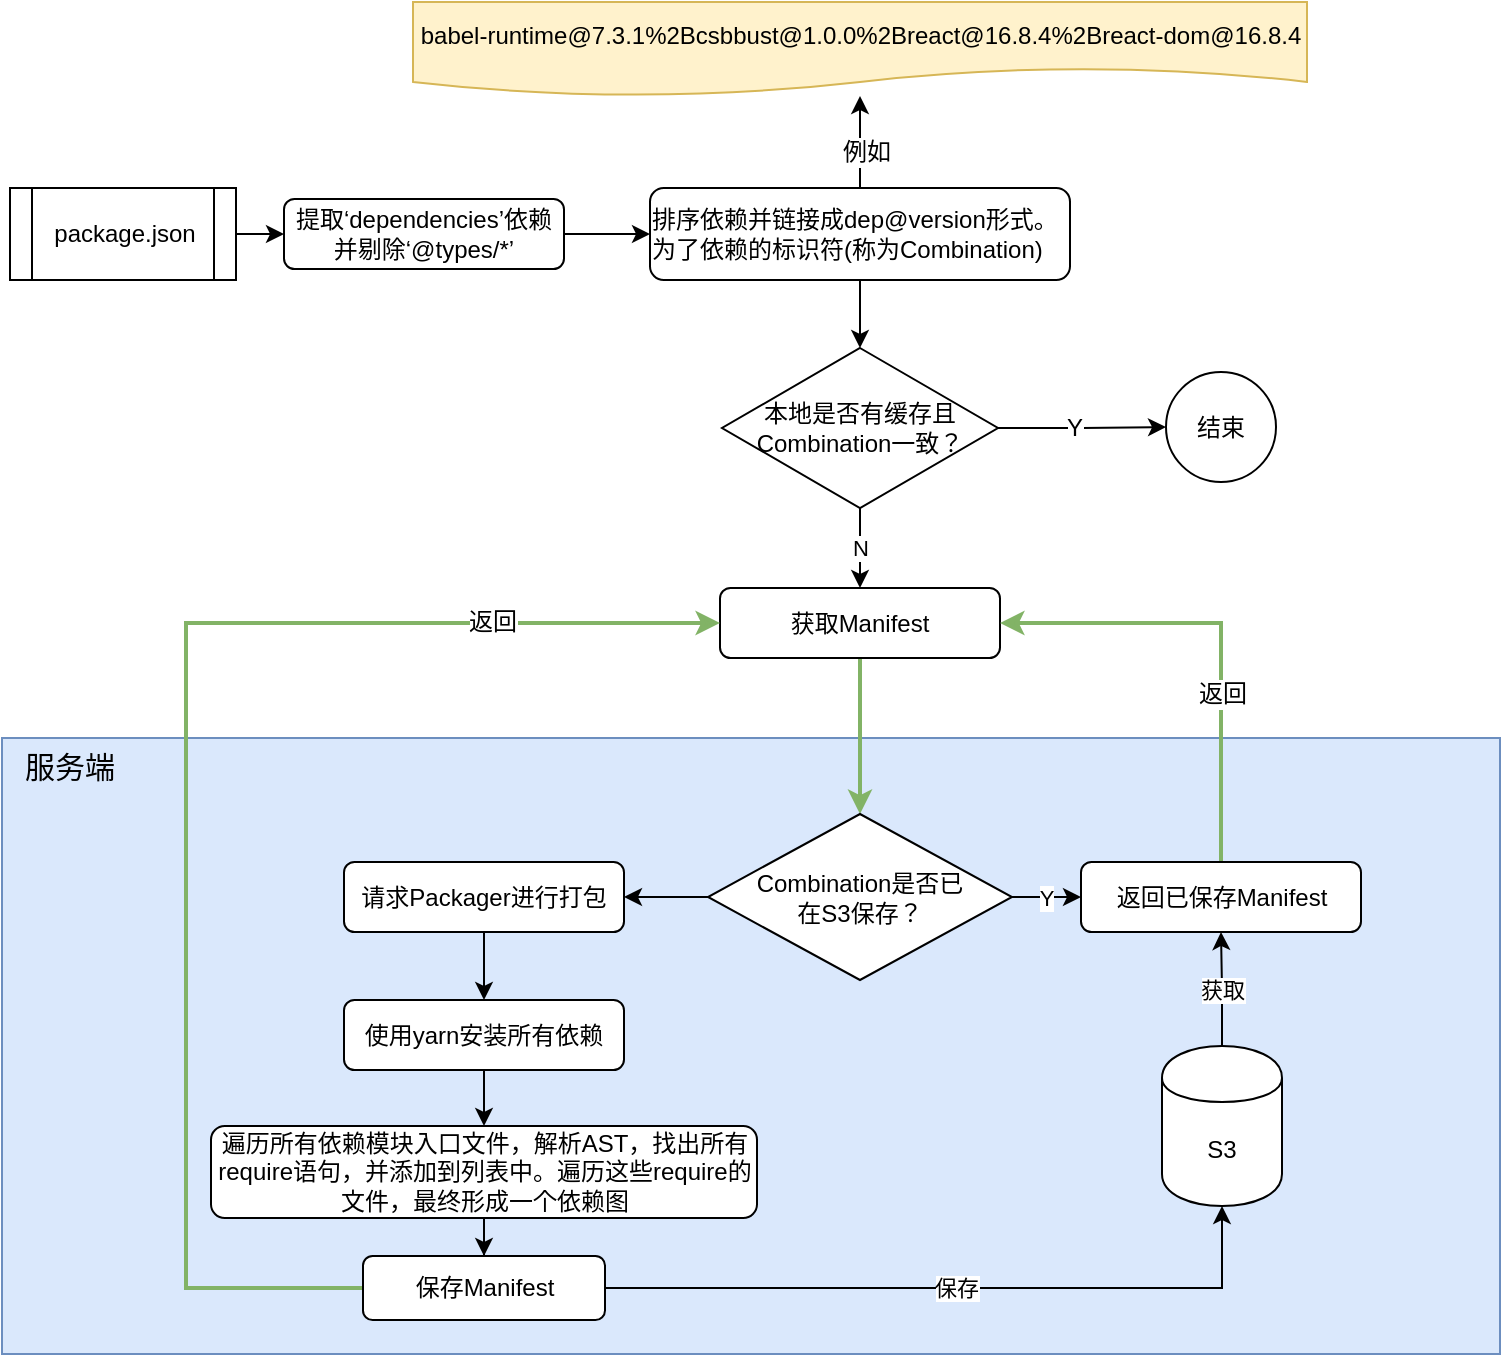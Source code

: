 <mxfile version="10.7.7" type="device"><diagram id="7cvfhQoL7FJDfKWf1p8v" name="第 1 页"><mxGraphModel dx="758" dy="582" grid="0" gridSize="10" guides="1" tooltips="1" connect="1" arrows="1" fold="1" page="0" pageScale="1" pageWidth="850" pageHeight="1100" math="0" shadow="0"><root><mxCell id="0"/><mxCell id="1" parent="0"/><mxCell id="O2uQ3891jeXuvPSiUmGh-4" style="edgeStyle=orthogonalEdgeStyle;rounded=0;orthogonalLoop=1;jettySize=auto;html=1;exitX=1;exitY=0.5;exitDx=0;exitDy=0;entryX=0;entryY=0.5;entryDx=0;entryDy=0;" edge="1" parent="1" source="O2uQ3891jeXuvPSiUmGh-2" target="O2uQ3891jeXuvPSiUmGh-3"><mxGeometry relative="1" as="geometry"/></mxCell><mxCell id="O2uQ3891jeXuvPSiUmGh-2" value="package.json" style="shape=process;whiteSpace=wrap;html=1;backgroundOutline=1;" vertex="1" parent="1"><mxGeometry x="55" y="96" width="113" height="46" as="geometry"/></mxCell><mxCell id="O2uQ3891jeXuvPSiUmGh-6" style="edgeStyle=orthogonalEdgeStyle;rounded=0;orthogonalLoop=1;jettySize=auto;html=1;exitX=1;exitY=0.5;exitDx=0;exitDy=0;" edge="1" parent="1" source="O2uQ3891jeXuvPSiUmGh-3" target="O2uQ3891jeXuvPSiUmGh-5"><mxGeometry relative="1" as="geometry"/></mxCell><mxCell id="O2uQ3891jeXuvPSiUmGh-3" value="提取‘dependencies’依赖并剔除‘@types/*’" style="rounded=1;whiteSpace=wrap;html=1;" vertex="1" parent="1"><mxGeometry x="192" y="101.5" width="140" height="35" as="geometry"/></mxCell><mxCell id="O2uQ3891jeXuvPSiUmGh-8" style="edgeStyle=orthogonalEdgeStyle;rounded=0;orthogonalLoop=1;jettySize=auto;html=1;exitX=0.5;exitY=0;exitDx=0;exitDy=0;" edge="1" parent="1" source="O2uQ3891jeXuvPSiUmGh-5" target="O2uQ3891jeXuvPSiUmGh-7"><mxGeometry relative="1" as="geometry"/></mxCell><mxCell id="O2uQ3891jeXuvPSiUmGh-9" value="例如" style="text;html=1;resizable=0;points=[];align=center;verticalAlign=middle;labelBackgroundColor=#ffffff;" vertex="1" connectable="0" parent="O2uQ3891jeXuvPSiUmGh-8"><mxGeometry x="-0.217" y="-3" relative="1" as="geometry"><mxPoint as="offset"/></mxGeometry></mxCell><mxCell id="O2uQ3891jeXuvPSiUmGh-13" style="edgeStyle=orthogonalEdgeStyle;rounded=0;orthogonalLoop=1;jettySize=auto;html=1;exitX=0.5;exitY=1;exitDx=0;exitDy=0;" edge="1" parent="1" source="O2uQ3891jeXuvPSiUmGh-5" target="O2uQ3891jeXuvPSiUmGh-10"><mxGeometry relative="1" as="geometry"/></mxCell><mxCell id="O2uQ3891jeXuvPSiUmGh-5" value="&lt;div style=&quot;text-align: left&quot;&gt;&lt;span&gt;排序依赖并链接成dep@version形式。为了依赖的标识符(称为Combination)&lt;/span&gt;&lt;/div&gt;" style="rounded=1;whiteSpace=wrap;html=1;" vertex="1" parent="1"><mxGeometry x="375" y="96" width="210" height="46" as="geometry"/></mxCell><mxCell id="O2uQ3891jeXuvPSiUmGh-7" value="&lt;span&gt;babel-runtime@7.3.1%2Bcsbbust@1.0.0%2Breact@16.8.4%2Breact-dom@16.8.4&lt;/span&gt;" style="shape=document;whiteSpace=wrap;html=1;boundedLbl=1;fillColor=#fff2cc;strokeColor=#d6b656;" vertex="1" parent="1"><mxGeometry x="256.5" y="3" width="447" height="47" as="geometry"/></mxCell><mxCell id="O2uQ3891jeXuvPSiUmGh-12" style="edgeStyle=orthogonalEdgeStyle;rounded=0;orthogonalLoop=1;jettySize=auto;html=1;exitX=1;exitY=0.5;exitDx=0;exitDy=0;" edge="1" parent="1" source="O2uQ3891jeXuvPSiUmGh-10" target="O2uQ3891jeXuvPSiUmGh-11"><mxGeometry relative="1" as="geometry"/></mxCell><mxCell id="O2uQ3891jeXuvPSiUmGh-15" value="Y" style="text;html=1;resizable=0;points=[];align=center;verticalAlign=middle;labelBackgroundColor=#ffffff;" vertex="1" connectable="0" parent="O2uQ3891jeXuvPSiUmGh-12"><mxGeometry x="-0.0" y="-4" relative="1" as="geometry"><mxPoint x="-4" y="-4" as="offset"/></mxGeometry></mxCell><mxCell id="O2uQ3891jeXuvPSiUmGh-18" value="N" style="edgeStyle=orthogonalEdgeStyle;rounded=0;orthogonalLoop=1;jettySize=auto;html=1;exitX=0.5;exitY=1;exitDx=0;exitDy=0;" edge="1" parent="1" source="O2uQ3891jeXuvPSiUmGh-10" target="O2uQ3891jeXuvPSiUmGh-16"><mxGeometry relative="1" as="geometry"/></mxCell><mxCell id="O2uQ3891jeXuvPSiUmGh-10" value="本地是否有缓存且&lt;br&gt;Combination一致？" style="rhombus;whiteSpace=wrap;html=1;" vertex="1" parent="1"><mxGeometry x="411" y="176" width="138" height="80" as="geometry"/></mxCell><mxCell id="O2uQ3891jeXuvPSiUmGh-11" value="结束" style="ellipse;whiteSpace=wrap;html=1;aspect=fixed;" vertex="1" parent="1"><mxGeometry x="633" y="188" width="55" height="55" as="geometry"/></mxCell><mxCell id="O2uQ3891jeXuvPSiUmGh-14" value="" style="rounded=0;whiteSpace=wrap;html=1;fillColor=#dae8fc;strokeColor=#6c8ebf;" vertex="1" parent="1"><mxGeometry x="51" y="371" width="749" height="308" as="geometry"/></mxCell><mxCell id="O2uQ3891jeXuvPSiUmGh-21" style="edgeStyle=orthogonalEdgeStyle;rounded=0;orthogonalLoop=1;jettySize=auto;html=1;exitX=0.5;exitY=1;exitDx=0;exitDy=0;strokeWidth=2;fillColor=#d5e8d4;strokeColor=#82b366;" edge="1" parent="1" source="O2uQ3891jeXuvPSiUmGh-16" target="O2uQ3891jeXuvPSiUmGh-20"><mxGeometry relative="1" as="geometry"/></mxCell><mxCell id="O2uQ3891jeXuvPSiUmGh-16" value="获取Manifest" style="rounded=1;whiteSpace=wrap;html=1;" vertex="1" parent="1"><mxGeometry x="410" y="296" width="140" height="35" as="geometry"/></mxCell><mxCell id="O2uQ3891jeXuvPSiUmGh-17" value="&lt;font style=&quot;font-size: 15px&quot;&gt;服务端&lt;/font&gt;" style="text;html=1;strokeColor=none;fillColor=none;align=center;verticalAlign=middle;whiteSpace=wrap;rounded=0;" vertex="1" parent="1"><mxGeometry x="55" y="377" width="60" height="15" as="geometry"/></mxCell><mxCell id="O2uQ3891jeXuvPSiUmGh-26" value="获取" style="edgeStyle=orthogonalEdgeStyle;rounded=0;orthogonalLoop=1;jettySize=auto;html=1;exitX=0.5;exitY=0;exitDx=0;exitDy=0;entryX=0.5;entryY=1;entryDx=0;entryDy=0;" edge="1" parent="1" source="O2uQ3891jeXuvPSiUmGh-19" target="O2uQ3891jeXuvPSiUmGh-22"><mxGeometry relative="1" as="geometry"/></mxCell><mxCell id="O2uQ3891jeXuvPSiUmGh-19" value="S3" style="shape=cylinder;whiteSpace=wrap;html=1;boundedLbl=1;backgroundOutline=1;" vertex="1" parent="1"><mxGeometry x="631" y="525" width="60" height="80" as="geometry"/></mxCell><mxCell id="O2uQ3891jeXuvPSiUmGh-24" value="Y" style="edgeStyle=orthogonalEdgeStyle;rounded=0;orthogonalLoop=1;jettySize=auto;html=1;exitX=1;exitY=0.5;exitDx=0;exitDy=0;" edge="1" parent="1" source="O2uQ3891jeXuvPSiUmGh-20" target="O2uQ3891jeXuvPSiUmGh-22"><mxGeometry relative="1" as="geometry"/></mxCell><mxCell id="O2uQ3891jeXuvPSiUmGh-28" style="edgeStyle=orthogonalEdgeStyle;rounded=0;orthogonalLoop=1;jettySize=auto;html=1;exitX=0;exitY=0.5;exitDx=0;exitDy=0;" edge="1" parent="1" source="O2uQ3891jeXuvPSiUmGh-20" target="O2uQ3891jeXuvPSiUmGh-27"><mxGeometry relative="1" as="geometry"/></mxCell><mxCell id="O2uQ3891jeXuvPSiUmGh-20" value="Combination是否已&lt;br&gt;在S3保存？" style="rhombus;whiteSpace=wrap;html=1;" vertex="1" parent="1"><mxGeometry x="404" y="409" width="152" height="83" as="geometry"/></mxCell><mxCell id="O2uQ3891jeXuvPSiUmGh-25" style="edgeStyle=orthogonalEdgeStyle;rounded=0;orthogonalLoop=1;jettySize=auto;html=1;exitX=0.5;exitY=0;exitDx=0;exitDy=0;entryX=1;entryY=0.5;entryDx=0;entryDy=0;strokeWidth=2;fillColor=#d5e8d4;strokeColor=#82b366;" edge="1" parent="1" source="O2uQ3891jeXuvPSiUmGh-22" target="O2uQ3891jeXuvPSiUmGh-16"><mxGeometry relative="1" as="geometry"/></mxCell><mxCell id="O2uQ3891jeXuvPSiUmGh-37" value="返回" style="text;html=1;resizable=0;points=[];align=center;verticalAlign=middle;labelBackgroundColor=#ffffff;" vertex="1" connectable="0" parent="O2uQ3891jeXuvPSiUmGh-25"><mxGeometry x="-0.27" relative="1" as="geometry"><mxPoint as="offset"/></mxGeometry></mxCell><mxCell id="O2uQ3891jeXuvPSiUmGh-22" value="返回已保存Manifest" style="rounded=1;whiteSpace=wrap;html=1;" vertex="1" parent="1"><mxGeometry x="590.5" y="433" width="140" height="35" as="geometry"/></mxCell><mxCell id="O2uQ3891jeXuvPSiUmGh-30" style="edgeStyle=orthogonalEdgeStyle;rounded=0;orthogonalLoop=1;jettySize=auto;html=1;exitX=0.5;exitY=1;exitDx=0;exitDy=0;" edge="1" parent="1" source="O2uQ3891jeXuvPSiUmGh-27" target="O2uQ3891jeXuvPSiUmGh-29"><mxGeometry relative="1" as="geometry"/></mxCell><mxCell id="O2uQ3891jeXuvPSiUmGh-27" value="请求Packager进行打包" style="rounded=1;whiteSpace=wrap;html=1;" vertex="1" parent="1"><mxGeometry x="222" y="433" width="140" height="35" as="geometry"/></mxCell><mxCell id="O2uQ3891jeXuvPSiUmGh-32" style="edgeStyle=orthogonalEdgeStyle;rounded=0;orthogonalLoop=1;jettySize=auto;html=1;exitX=0.5;exitY=1;exitDx=0;exitDy=0;" edge="1" parent="1" source="O2uQ3891jeXuvPSiUmGh-29" target="O2uQ3891jeXuvPSiUmGh-31"><mxGeometry relative="1" as="geometry"/></mxCell><mxCell id="O2uQ3891jeXuvPSiUmGh-29" value="使用yarn安装所有依赖" style="rounded=1;whiteSpace=wrap;html=1;" vertex="1" parent="1"><mxGeometry x="222" y="502" width="140" height="35" as="geometry"/></mxCell><mxCell id="O2uQ3891jeXuvPSiUmGh-35" style="edgeStyle=orthogonalEdgeStyle;rounded=0;orthogonalLoop=1;jettySize=auto;html=1;exitX=0.5;exitY=1;exitDx=0;exitDy=0;" edge="1" parent="1" source="O2uQ3891jeXuvPSiUmGh-31" target="O2uQ3891jeXuvPSiUmGh-33"><mxGeometry relative="1" as="geometry"/></mxCell><mxCell id="O2uQ3891jeXuvPSiUmGh-31" value="遍历所有依赖模块入口文件，解析AST，找出所有require语句，并添加到列表中。遍历这些require的文件，最终形成一个依赖图" style="rounded=1;whiteSpace=wrap;html=1;" vertex="1" parent="1"><mxGeometry x="155.5" y="565" width="273" height="46" as="geometry"/></mxCell><mxCell id="O2uQ3891jeXuvPSiUmGh-34" value="保存" style="edgeStyle=orthogonalEdgeStyle;rounded=0;orthogonalLoop=1;jettySize=auto;html=1;exitX=1;exitY=0.5;exitDx=0;exitDy=0;" edge="1" parent="1" source="O2uQ3891jeXuvPSiUmGh-33" target="O2uQ3891jeXuvPSiUmGh-19"><mxGeometry relative="1" as="geometry"/></mxCell><mxCell id="O2uQ3891jeXuvPSiUmGh-36" style="edgeStyle=orthogonalEdgeStyle;rounded=0;orthogonalLoop=1;jettySize=auto;html=1;exitX=0;exitY=0.5;exitDx=0;exitDy=0;entryX=0;entryY=0.5;entryDx=0;entryDy=0;strokeWidth=2;fillColor=#d5e8d4;strokeColor=#82b366;" edge="1" parent="1" source="O2uQ3891jeXuvPSiUmGh-33" target="O2uQ3891jeXuvPSiUmGh-16"><mxGeometry relative="1" as="geometry"><Array as="points"><mxPoint x="143" y="646"/><mxPoint x="143" y="314"/></Array></mxGeometry></mxCell><mxCell id="O2uQ3891jeXuvPSiUmGh-38" value="返回" style="text;html=1;resizable=0;points=[];align=center;verticalAlign=middle;labelBackgroundColor=#ffffff;" vertex="1" connectable="0" parent="O2uQ3891jeXuvPSiUmGh-36"><mxGeometry x="0.669" y="1" relative="1" as="geometry"><mxPoint as="offset"/></mxGeometry></mxCell><mxCell id="O2uQ3891jeXuvPSiUmGh-33" value="保存Manifest" style="rounded=1;whiteSpace=wrap;html=1;" vertex="1" parent="1"><mxGeometry x="231.5" y="630" width="121" height="32" as="geometry"/></mxCell></root></mxGraphModel></diagram><diagram id="5HaLaAwUJn2f07KG2PMv" name="第 2 页"><mxGraphModel dx="758" dy="582" grid="0" gridSize="10" guides="1" tooltips="1" connect="1" arrows="1" fold="1" page="0" pageScale="1" pageWidth="850" pageHeight="1100" math="0" shadow="0"><root><mxCell id="5m0w4h5BuC5hQOcISWXi-0"/><mxCell id="5m0w4h5BuC5hQOcISWXi-1" parent="5m0w4h5BuC5hQOcISWXi-0"/><mxCell id="hex8ErbV9Y40Fazi_JO8-0" style="edgeStyle=orthogonalEdgeStyle;rounded=0;orthogonalLoop=1;jettySize=auto;html=1;exitX=1;exitY=0.5;exitDx=0;exitDy=0;entryX=0;entryY=0.5;entryDx=0;entryDy=0;" edge="1" parent="5m0w4h5BuC5hQOcISWXi-1" source="hex8ErbV9Y40Fazi_JO8-1" target="hex8ErbV9Y40Fazi_JO8-2"><mxGeometry relative="1" as="geometry"/></mxCell><mxCell id="hex8ErbV9Y40Fazi_JO8-1" value="package.json" style="shape=process;whiteSpace=wrap;html=1;backgroundOutline=1;" vertex="1" parent="5m0w4h5BuC5hQOcISWXi-1"><mxGeometry x="55" y="96" width="113" height="46" as="geometry"/></mxCell><mxCell id="hex8ErbV9Y40Fazi_JO8-2" value="提取‘dependencies’依赖并剔除‘@types/*’" style="rounded=1;whiteSpace=wrap;html=1;" vertex="1" parent="5m0w4h5BuC5hQOcISWXi-1"><mxGeometry x="192" y="101.5" width="140" height="35" as="geometry"/></mxCell><mxCell id="hex8ErbV9Y40Fazi_JO8-5" style="edgeStyle=orthogonalEdgeStyle;rounded=0;orthogonalLoop=1;jettySize=auto;html=1;exitX=0.5;exitY=1;exitDx=0;exitDy=0;entryX=0.5;entryY=0;entryDx=0;entryDy=0;strokeWidth=1;fontSize=9;" edge="1" parent="5m0w4h5BuC5hQOcISWXi-1" source="hex8ErbV9Y40Fazi_JO8-3" target="hex8ErbV9Y40Fazi_JO8-4"><mxGeometry relative="1" as="geometry"/></mxCell><mxCell id="hex8ErbV9Y40Fazi_JO8-3" value="通过https://unpkg.com/{dep}@{version}/package.json&lt;br&gt;获取依赖的package.json, 从而可以确定依赖的具体版本号，以及间接依赖&lt;br&gt;" style="rounded=1;whiteSpace=wrap;html=1;align=center;" vertex="1" parent="5m0w4h5BuC5hQOcISWXi-1"><mxGeometry x="356" y="93" width="403" height="49" as="geometry"/></mxCell><mxCell id="hex8ErbV9Y40Fazi_JO8-7" style="edgeStyle=orthogonalEdgeStyle;rounded=0;orthogonalLoop=1;jettySize=auto;html=1;exitX=0.5;exitY=1;exitDx=0;exitDy=0;entryX=0.5;entryY=0;entryDx=0;entryDy=0;strokeWidth=1;fontSize=9;" edge="1" parent="5m0w4h5BuC5hQOcISWXi-1" source="hex8ErbV9Y40Fazi_JO8-4" target="hex8ErbV9Y40Fazi_JO8-6"><mxGeometry relative="1" as="geometry"/></mxCell><mxCell id="hex8ErbV9Y40Fazi_JO8-4" value="通过同样的方式递归获取所有间接依赖的模块信息" style="rounded=1;whiteSpace=wrap;html=1;" vertex="1" parent="5m0w4h5BuC5hQOcISWXi-1"><mxGeometry x="487.5" y="187.5" width="140" height="35" as="geometry"/></mxCell><mxCell id="hex8ErbV9Y40Fazi_JO8-9" style="edgeStyle=orthogonalEdgeStyle;rounded=0;orthogonalLoop=1;jettySize=auto;html=1;exitX=1;exitY=0.5;exitDx=0;exitDy=0;strokeWidth=1;fontSize=9;" edge="1" parent="5m0w4h5BuC5hQOcISWXi-1" source="hex8ErbV9Y40Fazi_JO8-6" target="hex8ErbV9Y40Fazi_JO8-8"><mxGeometry relative="1" as="geometry"/></mxCell><mxCell id="hex8ErbV9Y40Fazi_JO8-11" style="edgeStyle=orthogonalEdgeStyle;rounded=0;orthogonalLoop=1;jettySize=auto;html=1;exitX=0.5;exitY=1;exitDx=0;exitDy=0;strokeWidth=1;fontSize=9;" edge="1" parent="5m0w4h5BuC5hQOcISWXi-1" source="hex8ErbV9Y40Fazi_JO8-6" target="hex8ErbV9Y40Fazi_JO8-10"><mxGeometry relative="1" as="geometry"/></mxCell><mxCell id="hex8ErbV9Y40Fazi_JO8-6" value="将所有模块信息合并和规范化" style="rounded=1;whiteSpace=wrap;html=1;" vertex="1" parent="5m0w4h5BuC5hQOcISWXi-1"><mxGeometry x="487.5" y="258.5" width="140" height="35" as="geometry"/></mxCell><mxCell id="hex8ErbV9Y40Fazi_JO8-8" value="&lt;div&gt;&amp;nbsp; const response: IResponse = {&lt;/div&gt;&lt;div&gt;&amp;nbsp; &amp;nbsp; contents: {}, // 最后就剩下contents未获取&lt;/div&gt;&lt;div&gt;&amp;nbsp; &amp;nbsp; dependency: {&lt;span&gt;},&lt;/span&gt;&lt;/div&gt;&lt;div&gt;&amp;nbsp; &amp;nbsp; peerDependencies: {},&lt;/div&gt;&lt;div&gt;&amp;nbsp; &amp;nbsp; dependencyDependencies: {},&lt;/div&gt;&lt;div style=&quot;text-align: left&quot;&gt;&amp;nbsp; };&lt;/div&gt;" style="shape=document;whiteSpace=wrap;html=1;boundedLbl=1;fontSize=9;align=left;fillColor=#fff2cc;strokeColor=#d6b656;" vertex="1" parent="5m0w4h5BuC5hQOcISWXi-1"><mxGeometry x="696" y="224.5" width="180" height="102" as="geometry"/></mxCell><mxCell id="hex8ErbV9Y40Fazi_JO8-10" value="现在拥有除了代码之外的模块信息" style="rounded=1;whiteSpace=wrap;html=1;" vertex="1" parent="5m0w4h5BuC5hQOcISWXi-1"><mxGeometry x="487.5" y="325.5" width="140" height="35" as="geometry"/></mxCell><mxCell id="FnPwTzARADKqnwbFe9TE-0" value="" style="rounded=0;whiteSpace=wrap;html=1;fillColor=#dae8fc;strokeColor=#6c8ebf;" vertex="1" parent="5m0w4h5BuC5hQOcISWXi-1"><mxGeometry x="37" y="415" width="749" height="308" as="geometry"/></mxCell><mxCell id="yEMznTv4iFv8wTapOO6Z-0" value="&lt;span style=&quot;font-size: 15px&quot;&gt;转译阶段&lt;/span&gt;" style="text;html=1;strokeColor=none;fillColor=none;align=center;verticalAlign=middle;whiteSpace=wrap;rounded=0;" vertex="1" parent="5m0w4h5BuC5hQOcISWXi-1"><mxGeometry x="45" y="427" width="76" height="15" as="geometry"/></mxCell><mxCell id="yEMznTv4iFv8wTapOO6Z-3" style="edgeStyle=orthogonalEdgeStyle;rounded=0;orthogonalLoop=1;jettySize=auto;html=1;exitX=0.5;exitY=1;exitDx=0;exitDy=0;strokeWidth=1;fontSize=11;" edge="1" parent="5m0w4h5BuC5hQOcISWXi-1" source="yEMznTv4iFv8wTapOO6Z-1" target="yEMznTv4iFv8wTapOO6Z-2"><mxGeometry relative="1" as="geometry"/></mxCell><mxCell id="yEMznTv4iFv8wTapOO6Z-1" value="entry" style="shape=process;whiteSpace=wrap;html=1;backgroundOutline=1;fontSize=11;align=center;" vertex="1" parent="5m0w4h5BuC5hQOcISWXi-1"><mxGeometry x="155" y="355" width="88" height="31" as="geometry"/></mxCell><mxCell id="uNsMSFCG52pHaclToupA-3" style="edgeStyle=orthogonalEdgeStyle;rounded=0;orthogonalLoop=1;jettySize=auto;html=1;exitX=0.5;exitY=1;exitDx=0;exitDy=0;strokeWidth=1;fontSize=11;" edge="1" parent="5m0w4h5BuC5hQOcISWXi-1" source="yEMznTv4iFv8wTapOO6Z-2" target="uNsMSFCG52pHaclToupA-1"><mxGeometry relative="1" as="geometry"/></mxCell><mxCell id="yEMznTv4iFv8wTapOO6Z-2" value="babel转译" style="rounded=0;whiteSpace=wrap;html=1;fontSize=11;align=center;" vertex="1" parent="5m0w4h5BuC5hQOcISWXi-1"><mxGeometry x="144" y="459" width="110" height="43" as="geometry"/></mxCell><mxCell id="uNsMSFCG52pHaclToupA-4" value="Y" style="edgeStyle=orthogonalEdgeStyle;rounded=0;orthogonalLoop=1;jettySize=auto;html=1;exitX=0.5;exitY=1;exitDx=0;exitDy=0;entryX=0.5;entryY=0;entryDx=0;entryDy=0;strokeWidth=1;fontSize=11;" edge="1" parent="5m0w4h5BuC5hQOcISWXi-1" source="uNsMSFCG52pHaclToupA-1" target="uNsMSFCG52pHaclToupA-2"><mxGeometry relative="1" as="geometry"/></mxCell><mxCell id="uNsMSFCG52pHaclToupA-1" value="模块查找没有找到？" style="rhombus;whiteSpace=wrap;html=1;" vertex="1" parent="5m0w4h5BuC5hQOcISWXi-1"><mxGeometry x="130" y="547" width="138" height="80" as="geometry"/></mxCell><mxCell id="uNsMSFCG52pHaclToupA-2" value="异步查找模块" style="rounded=0;whiteSpace=wrap;html=1;fontSize=11;align=center;" vertex="1" parent="5m0w4h5BuC5hQOcISWXi-1"><mxGeometry x="144" y="658" width="110" height="43" as="geometry"/></mxCell></root></mxGraphModel></diagram></mxfile>